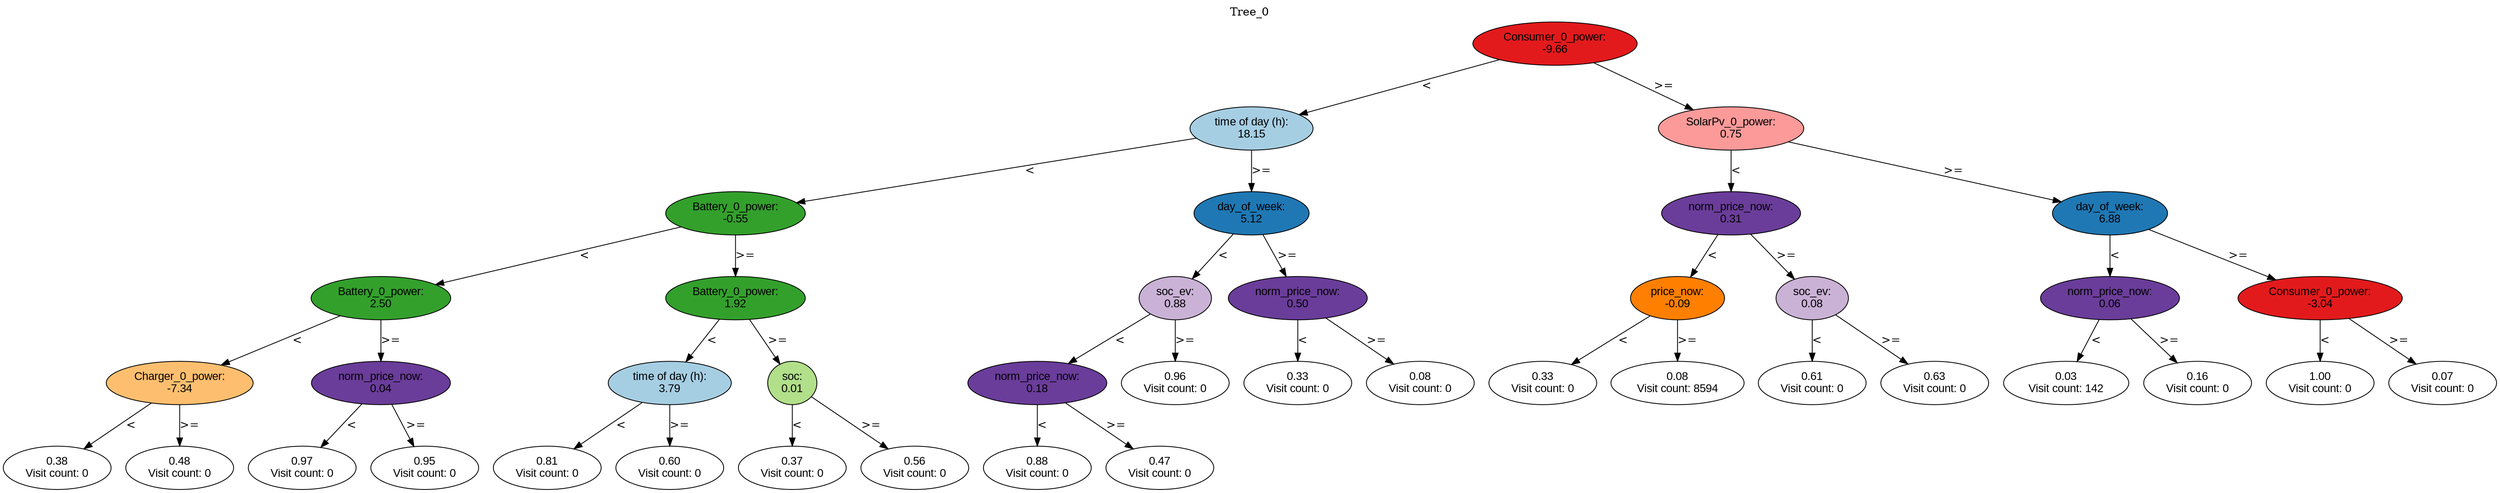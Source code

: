 digraph BST {
    node [fontname="Arial" style=filled colorscheme=paired12];
    0 [ label = "Consumer_0_power:
-9.66" fillcolor=6];
    1 [ label = "time of day (h):
18.15" fillcolor=1];
    2 [ label = "Battery_0_power:
-0.55" fillcolor=4];
    3 [ label = "Battery_0_power:
2.50" fillcolor=4];
    4 [ label = "Charger_0_power:
-7.34" fillcolor=7];
    5 [ label = "0.38
Visit count: 0" fillcolor=white];
    6 [ label = "0.48
Visit count: 0" fillcolor=white];
    7 [ label = "norm_price_now:
0.04" fillcolor=10];
    8 [ label = "0.97
Visit count: 0" fillcolor=white];
    9 [ label = "0.95
Visit count: 0" fillcolor=white];
    10 [ label = "Battery_0_power:
1.92" fillcolor=4];
    11 [ label = "time of day (h):
3.79" fillcolor=1];
    12 [ label = "0.81
Visit count: 0" fillcolor=white];
    13 [ label = "0.60
Visit count: 0" fillcolor=white];
    14 [ label = "soc:
0.01" fillcolor=3];
    15 [ label = "0.37
Visit count: 0" fillcolor=white];
    16 [ label = "0.56
Visit count: 0" fillcolor=white];
    17 [ label = "day_of_week:
5.12" fillcolor=2];
    18 [ label = "soc_ev:
0.88" fillcolor=9];
    19 [ label = "norm_price_now:
0.18" fillcolor=10];
    20 [ label = "0.88
Visit count: 0" fillcolor=white];
    21 [ label = "0.47
Visit count: 0" fillcolor=white];
    22 [ label = "0.96
Visit count: 0" fillcolor=white];
    23 [ label = "norm_price_now:
0.50" fillcolor=10];
    24 [ label = "0.33
Visit count: 0" fillcolor=white];
    25 [ label = "0.08
Visit count: 0" fillcolor=white];
    26 [ label = "SolarPv_0_power:
0.75" fillcolor=5];
    27 [ label = "norm_price_now:
0.31" fillcolor=10];
    28 [ label = "price_now:
-0.09" fillcolor=8];
    29 [ label = "0.33
Visit count: 0" fillcolor=white];
    30 [ label = "0.08
Visit count: 8594" fillcolor=white];
    31 [ label = "soc_ev:
0.08" fillcolor=9];
    32 [ label = "0.61
Visit count: 0" fillcolor=white];
    33 [ label = "0.63
Visit count: 0" fillcolor=white];
    34 [ label = "day_of_week:
6.88" fillcolor=2];
    35 [ label = "norm_price_now:
0.06" fillcolor=10];
    36 [ label = "0.03
Visit count: 142" fillcolor=white];
    37 [ label = "0.16
Visit count: 0" fillcolor=white];
    38 [ label = "Consumer_0_power:
-3.04" fillcolor=6];
    39 [ label = "1.00
Visit count: 0" fillcolor=white];
    40 [ label = "0.07
Visit count: 0" fillcolor=white];

    0  -> 1[ label = "<"];
    0  -> 26[ label = ">="];
    1  -> 2[ label = "<"];
    1  -> 17[ label = ">="];
    2  -> 3[ label = "<"];
    2  -> 10[ label = ">="];
    3  -> 4[ label = "<"];
    3  -> 7[ label = ">="];
    4  -> 5[ label = "<"];
    4  -> 6[ label = ">="];
    7  -> 8[ label = "<"];
    7  -> 9[ label = ">="];
    10  -> 11[ label = "<"];
    10  -> 14[ label = ">="];
    11  -> 12[ label = "<"];
    11  -> 13[ label = ">="];
    14  -> 15[ label = "<"];
    14  -> 16[ label = ">="];
    17  -> 18[ label = "<"];
    17  -> 23[ label = ">="];
    18  -> 19[ label = "<"];
    18  -> 22[ label = ">="];
    19  -> 20[ label = "<"];
    19  -> 21[ label = ">="];
    23  -> 24[ label = "<"];
    23  -> 25[ label = ">="];
    26  -> 27[ label = "<"];
    26  -> 34[ label = ">="];
    27  -> 28[ label = "<"];
    27  -> 31[ label = ">="];
    28  -> 29[ label = "<"];
    28  -> 30[ label = ">="];
    31  -> 32[ label = "<"];
    31  -> 33[ label = ">="];
    34  -> 35[ label = "<"];
    34  -> 38[ label = ">="];
    35  -> 36[ label = "<"];
    35  -> 37[ label = ">="];
    38  -> 39[ label = "<"];
    38  -> 40[ label = ">="];

    labelloc="t";
    label="Tree_0";
}